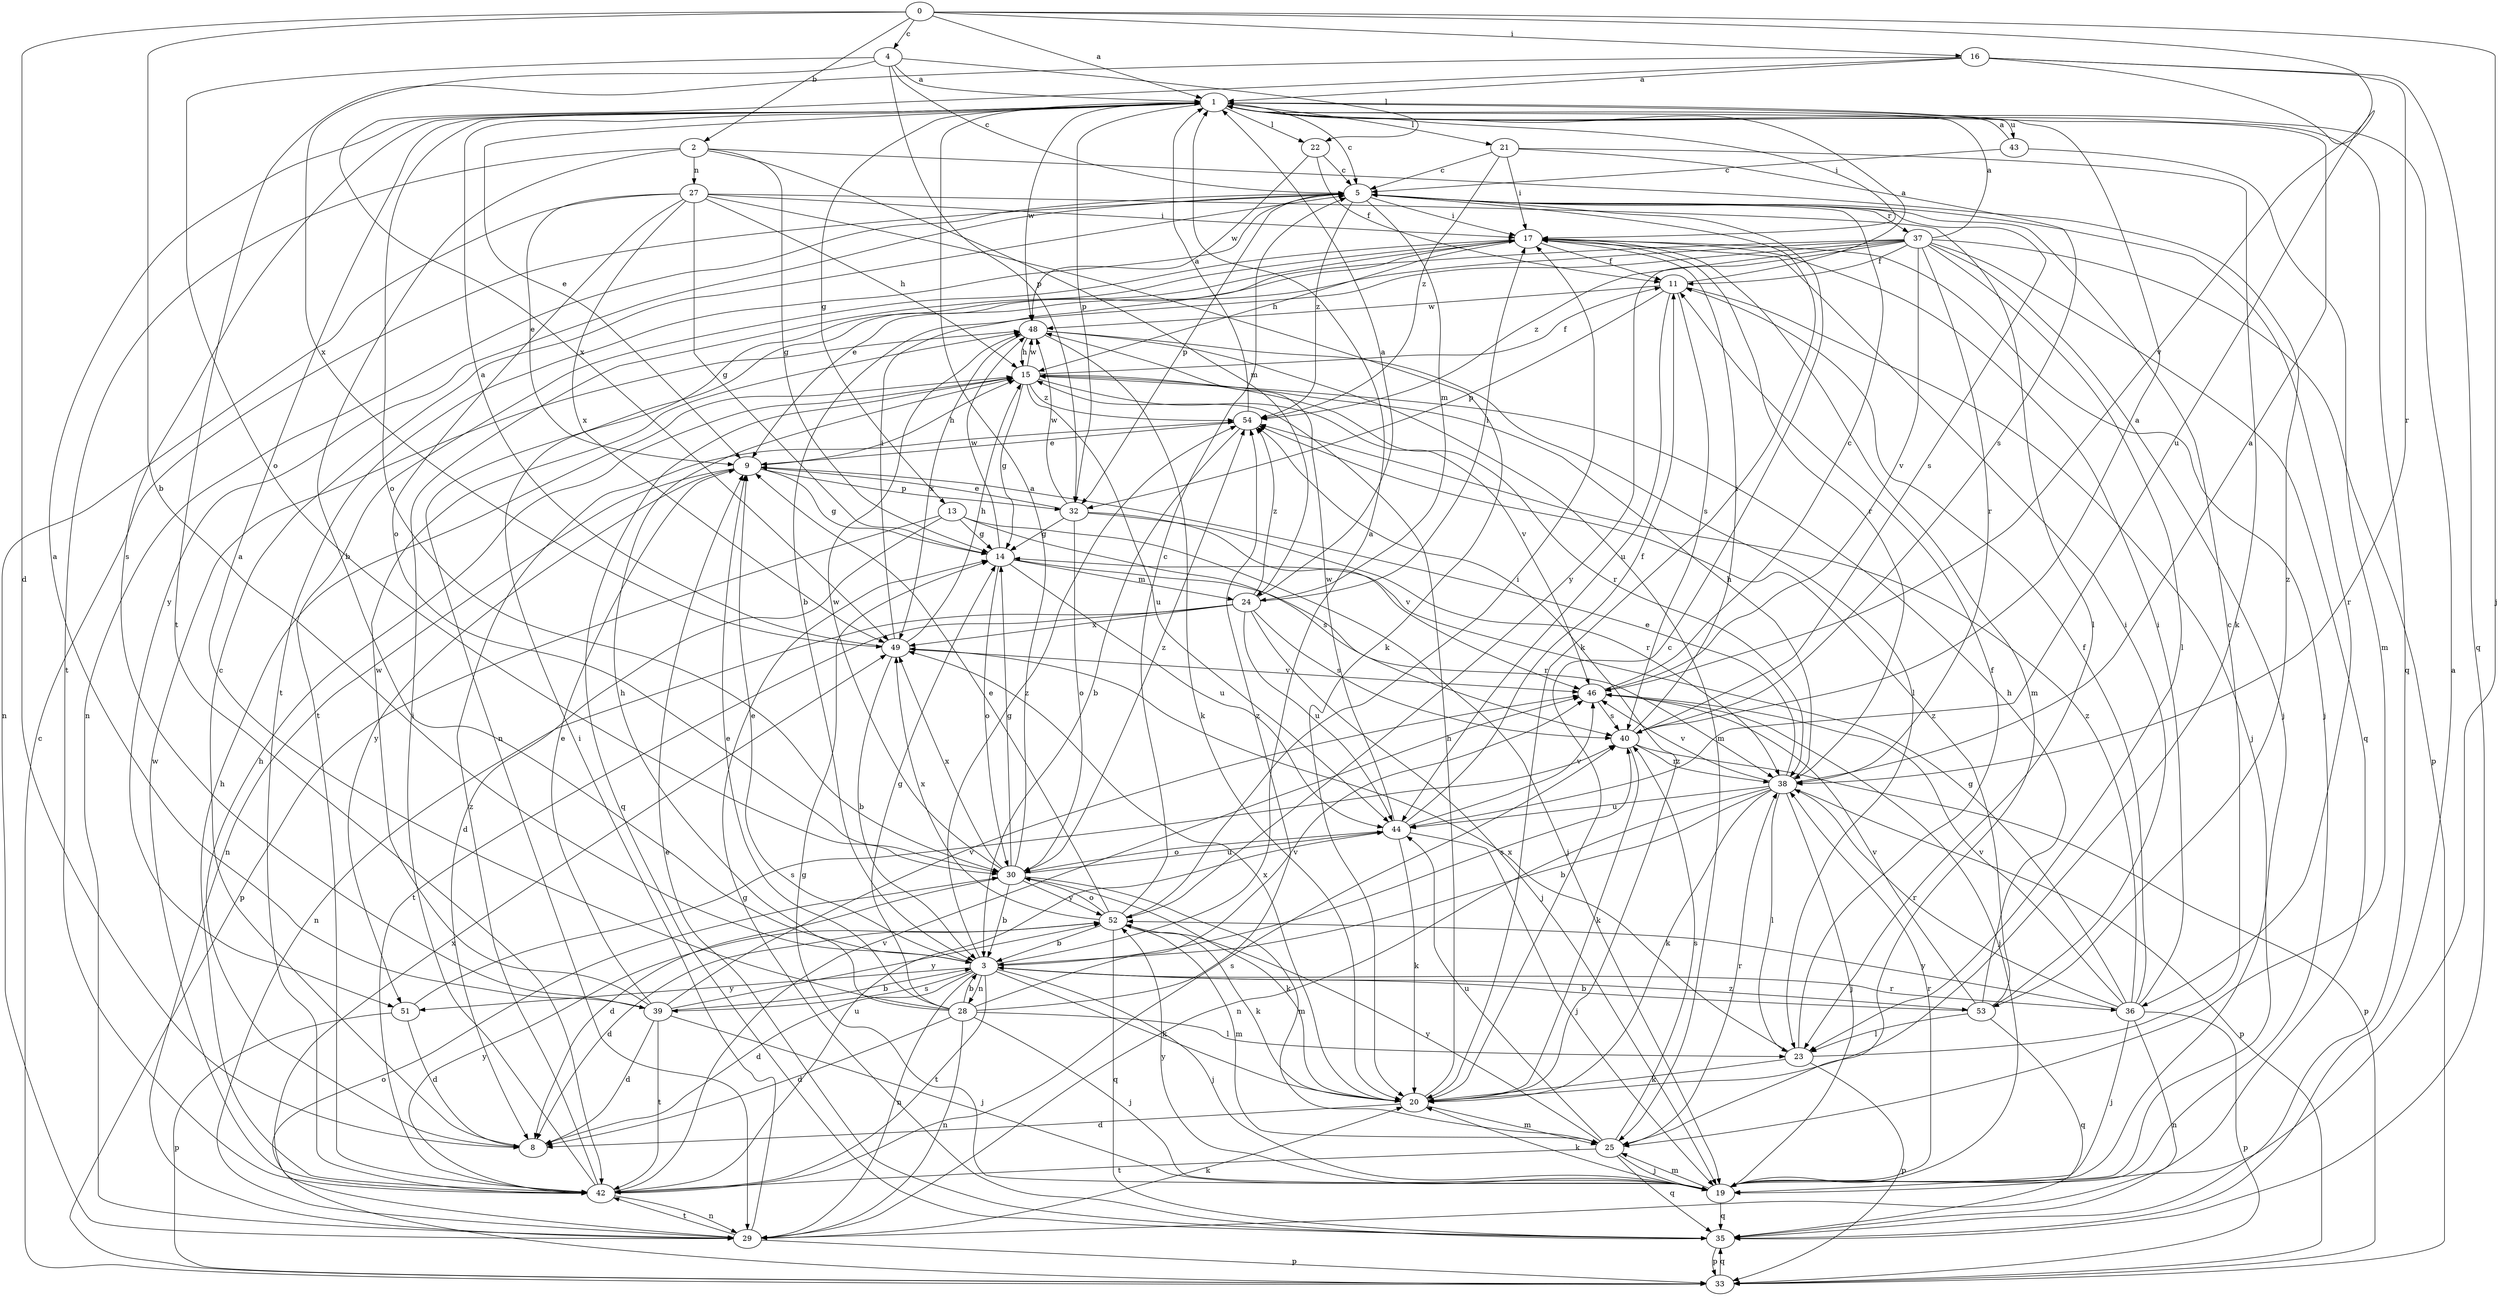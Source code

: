 strict digraph  {
0;
1;
2;
3;
4;
5;
8;
9;
11;
13;
14;
15;
16;
17;
19;
20;
21;
22;
23;
24;
25;
27;
28;
29;
30;
32;
33;
35;
36;
37;
38;
39;
40;
42;
43;
44;
46;
48;
49;
51;
52;
53;
54;
0 -> 1  [label=a];
0 -> 2  [label=b];
0 -> 3  [label=b];
0 -> 4  [label=c];
0 -> 8  [label=d];
0 -> 16  [label=i];
0 -> 19  [label=j];
0 -> 46  [label=v];
1 -> 5  [label=c];
1 -> 9  [label=e];
1 -> 13  [label=g];
1 -> 17  [label=i];
1 -> 21  [label=l];
1 -> 22  [label=l];
1 -> 30  [label=o];
1 -> 32  [label=p];
1 -> 35  [label=q];
1 -> 39  [label=s];
1 -> 43  [label=u];
1 -> 48  [label=w];
2 -> 3  [label=b];
2 -> 14  [label=g];
2 -> 24  [label=m];
2 -> 27  [label=n];
2 -> 42  [label=t];
2 -> 53  [label=z];
3 -> 1  [label=a];
3 -> 8  [label=d];
3 -> 9  [label=e];
3 -> 19  [label=j];
3 -> 20  [label=k];
3 -> 28  [label=n];
3 -> 29  [label=n];
3 -> 36  [label=r];
3 -> 39  [label=s];
3 -> 40  [label=s];
3 -> 42  [label=t];
3 -> 51  [label=y];
3 -> 53  [label=z];
3 -> 54  [label=z];
4 -> 1  [label=a];
4 -> 5  [label=c];
4 -> 22  [label=l];
4 -> 30  [label=o];
4 -> 32  [label=p];
4 -> 49  [label=x];
5 -> 17  [label=i];
5 -> 20  [label=k];
5 -> 24  [label=m];
5 -> 29  [label=n];
5 -> 32  [label=p];
5 -> 36  [label=r];
5 -> 37  [label=r];
5 -> 40  [label=s];
5 -> 42  [label=t];
5 -> 51  [label=y];
5 -> 54  [label=z];
8 -> 5  [label=c];
8 -> 15  [label=h];
9 -> 14  [label=g];
9 -> 15  [label=h];
9 -> 29  [label=n];
9 -> 32  [label=p];
9 -> 51  [label=y];
11 -> 1  [label=a];
11 -> 19  [label=j];
11 -> 32  [label=p];
11 -> 40  [label=s];
11 -> 44  [label=u];
11 -> 48  [label=w];
13 -> 8  [label=d];
13 -> 14  [label=g];
13 -> 19  [label=j];
13 -> 33  [label=p];
13 -> 40  [label=s];
14 -> 24  [label=m];
14 -> 30  [label=o];
14 -> 38  [label=r];
14 -> 44  [label=u];
14 -> 48  [label=w];
15 -> 11  [label=f];
15 -> 14  [label=g];
15 -> 35  [label=q];
15 -> 38  [label=r];
15 -> 44  [label=u];
15 -> 46  [label=v];
15 -> 48  [label=w];
15 -> 54  [label=z];
16 -> 1  [label=a];
16 -> 35  [label=q];
16 -> 38  [label=r];
16 -> 42  [label=t];
16 -> 44  [label=u];
16 -> 49  [label=x];
17 -> 11  [label=f];
17 -> 15  [label=h];
17 -> 19  [label=j];
17 -> 25  [label=m];
17 -> 38  [label=r];
17 -> 42  [label=t];
19 -> 14  [label=g];
19 -> 20  [label=k];
19 -> 25  [label=m];
19 -> 35  [label=q];
19 -> 38  [label=r];
19 -> 52  [label=y];
20 -> 5  [label=c];
20 -> 8  [label=d];
20 -> 15  [label=h];
20 -> 25  [label=m];
20 -> 49  [label=x];
20 -> 54  [label=z];
21 -> 5  [label=c];
21 -> 17  [label=i];
21 -> 20  [label=k];
21 -> 40  [label=s];
21 -> 54  [label=z];
22 -> 5  [label=c];
22 -> 11  [label=f];
22 -> 48  [label=w];
23 -> 5  [label=c];
23 -> 11  [label=f];
23 -> 20  [label=k];
23 -> 33  [label=p];
23 -> 49  [label=x];
24 -> 1  [label=a];
24 -> 17  [label=i];
24 -> 19  [label=j];
24 -> 29  [label=n];
24 -> 40  [label=s];
24 -> 42  [label=t];
24 -> 44  [label=u];
24 -> 49  [label=x];
24 -> 54  [label=z];
25 -> 19  [label=j];
25 -> 35  [label=q];
25 -> 38  [label=r];
25 -> 40  [label=s];
25 -> 42  [label=t];
25 -> 44  [label=u];
25 -> 52  [label=y];
27 -> 9  [label=e];
27 -> 14  [label=g];
27 -> 15  [label=h];
27 -> 17  [label=i];
27 -> 20  [label=k];
27 -> 23  [label=l];
27 -> 29  [label=n];
27 -> 30  [label=o];
27 -> 49  [label=x];
28 -> 1  [label=a];
28 -> 3  [label=b];
28 -> 8  [label=d];
28 -> 9  [label=e];
28 -> 14  [label=g];
28 -> 15  [label=h];
28 -> 19  [label=j];
28 -> 23  [label=l];
28 -> 29  [label=n];
28 -> 46  [label=v];
28 -> 54  [label=z];
29 -> 17  [label=i];
29 -> 20  [label=k];
29 -> 33  [label=p];
29 -> 42  [label=t];
29 -> 49  [label=x];
30 -> 1  [label=a];
30 -> 3  [label=b];
30 -> 8  [label=d];
30 -> 14  [label=g];
30 -> 20  [label=k];
30 -> 25  [label=m];
30 -> 44  [label=u];
30 -> 48  [label=w];
30 -> 49  [label=x];
30 -> 52  [label=y];
30 -> 54  [label=z];
32 -> 9  [label=e];
32 -> 14  [label=g];
32 -> 30  [label=o];
32 -> 38  [label=r];
32 -> 46  [label=v];
32 -> 48  [label=w];
33 -> 5  [label=c];
33 -> 30  [label=o];
33 -> 35  [label=q];
35 -> 1  [label=a];
35 -> 9  [label=e];
35 -> 14  [label=g];
35 -> 33  [label=p];
36 -> 11  [label=f];
36 -> 14  [label=g];
36 -> 17  [label=i];
36 -> 19  [label=j];
36 -> 29  [label=n];
36 -> 33  [label=p];
36 -> 38  [label=r];
36 -> 46  [label=v];
36 -> 52  [label=y];
36 -> 54  [label=z];
37 -> 1  [label=a];
37 -> 3  [label=b];
37 -> 9  [label=e];
37 -> 11  [label=f];
37 -> 19  [label=j];
37 -> 23  [label=l];
37 -> 29  [label=n];
37 -> 33  [label=p];
37 -> 35  [label=q];
37 -> 38  [label=r];
37 -> 46  [label=v];
37 -> 52  [label=y];
37 -> 54  [label=z];
38 -> 1  [label=a];
38 -> 3  [label=b];
38 -> 9  [label=e];
38 -> 15  [label=h];
38 -> 19  [label=j];
38 -> 20  [label=k];
38 -> 23  [label=l];
38 -> 29  [label=n];
38 -> 33  [label=p];
38 -> 44  [label=u];
38 -> 46  [label=v];
39 -> 1  [label=a];
39 -> 3  [label=b];
39 -> 8  [label=d];
39 -> 9  [label=e];
39 -> 19  [label=j];
39 -> 42  [label=t];
39 -> 46  [label=v];
39 -> 48  [label=w];
39 -> 52  [label=y];
40 -> 1  [label=a];
40 -> 17  [label=i];
40 -> 20  [label=k];
40 -> 33  [label=p];
40 -> 38  [label=r];
42 -> 15  [label=h];
42 -> 17  [label=i];
42 -> 29  [label=n];
42 -> 40  [label=s];
42 -> 44  [label=u];
42 -> 46  [label=v];
42 -> 48  [label=w];
42 -> 52  [label=y];
42 -> 54  [label=z];
43 -> 1  [label=a];
43 -> 5  [label=c];
43 -> 25  [label=m];
44 -> 11  [label=f];
44 -> 19  [label=j];
44 -> 20  [label=k];
44 -> 30  [label=o];
44 -> 46  [label=v];
44 -> 48  [label=w];
46 -> 5  [label=c];
46 -> 19  [label=j];
46 -> 40  [label=s];
48 -> 15  [label=h];
48 -> 20  [label=k];
48 -> 23  [label=l];
48 -> 25  [label=m];
48 -> 49  [label=x];
49 -> 1  [label=a];
49 -> 3  [label=b];
49 -> 15  [label=h];
49 -> 17  [label=i];
49 -> 46  [label=v];
51 -> 8  [label=d];
51 -> 33  [label=p];
51 -> 40  [label=s];
52 -> 3  [label=b];
52 -> 5  [label=c];
52 -> 8  [label=d];
52 -> 9  [label=e];
52 -> 17  [label=i];
52 -> 20  [label=k];
52 -> 25  [label=m];
52 -> 30  [label=o];
52 -> 35  [label=q];
52 -> 49  [label=x];
53 -> 3  [label=b];
53 -> 15  [label=h];
53 -> 17  [label=i];
53 -> 23  [label=l];
53 -> 35  [label=q];
53 -> 46  [label=v];
53 -> 54  [label=z];
54 -> 1  [label=a];
54 -> 3  [label=b];
54 -> 9  [label=e];
}
